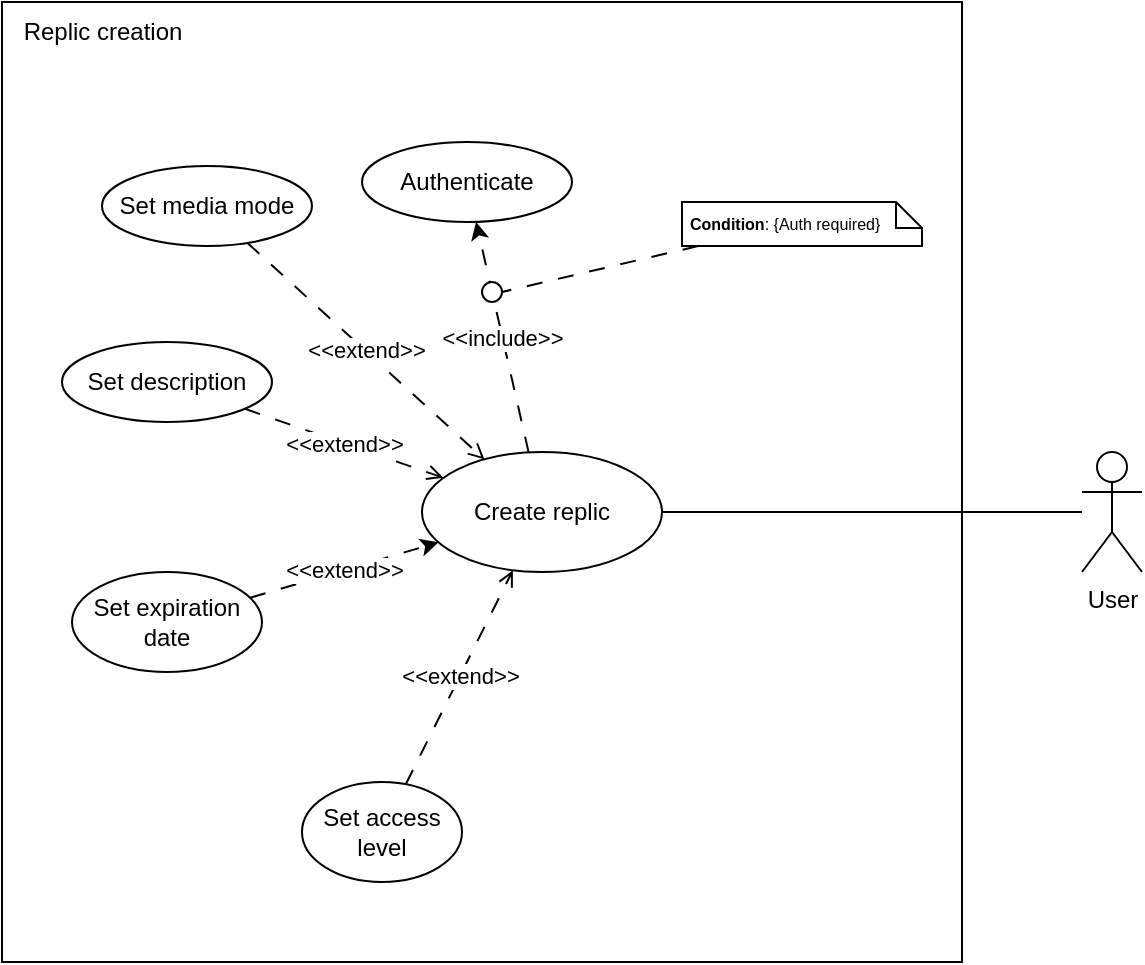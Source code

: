 <mxfile version="28.1.1">
  <diagram name="Seite-1" id="tv3RCUC1lsHie5otSo7a">
    <mxGraphModel dx="1188" dy="732" grid="1" gridSize="10" guides="1" tooltips="1" connect="1" arrows="1" fold="1" page="1" pageScale="1" pageWidth="827" pageHeight="1169" math="0" shadow="0">
      <root>
        <mxCell id="0" />
        <mxCell id="1" parent="0" />
        <mxCell id="WXT9vqB_ZEsR_uL3IX6r-1" value="" style="whiteSpace=wrap;html=1;aspect=fixed;" parent="1" vertex="1">
          <mxGeometry x="60" y="170" width="480" height="480" as="geometry" />
        </mxCell>
        <mxCell id="WXT9vqB_ZEsR_uL3IX6r-2" value="Replic creation" style="text;html=1;align=center;verticalAlign=middle;resizable=0;points=[];autosize=1;strokeColor=none;fillColor=none;" parent="1" vertex="1">
          <mxGeometry x="60" y="170" width="100" height="30" as="geometry" />
        </mxCell>
        <mxCell id="WXT9vqB_ZEsR_uL3IX6r-23" value="&amp;lt;&amp;lt;extend&amp;gt;&amp;gt;" style="rounded=0;orthogonalLoop=1;jettySize=auto;html=1;dashed=1;dashPattern=8 8;endArrow=open;endFill=0;" parent="1" source="WXT9vqB_ZEsR_uL3IX6r-18" target="WXT9vqB_ZEsR_uL3IX6r-3" edge="1">
          <mxGeometry relative="1" as="geometry" />
        </mxCell>
        <mxCell id="WXT9vqB_ZEsR_uL3IX6r-24" value="&amp;lt;&amp;lt;extend&amp;gt;&amp;gt;" style="rounded=0;orthogonalLoop=1;jettySize=auto;html=1;dashed=1;dashPattern=8 8;" parent="1" source="WXT9vqB_ZEsR_uL3IX6r-19" target="WXT9vqB_ZEsR_uL3IX6r-3" edge="1">
          <mxGeometry relative="1" as="geometry" />
        </mxCell>
        <mxCell id="WXT9vqB_ZEsR_uL3IX6r-25" value="&amp;lt;&amp;lt;extend&amp;gt;&amp;gt;" style="rounded=0;orthogonalLoop=1;jettySize=auto;html=1;dashed=1;dashPattern=8 8;endArrow=open;endFill=0;" parent="1" source="WXT9vqB_ZEsR_uL3IX6r-20" target="WXT9vqB_ZEsR_uL3IX6r-3" edge="1">
          <mxGeometry relative="1" as="geometry" />
        </mxCell>
        <mxCell id="WXT9vqB_ZEsR_uL3IX6r-40" value="&amp;lt;&amp;lt;extend&amp;gt;&amp;gt;" style="rounded=0;orthogonalLoop=1;jettySize=auto;html=1;dashed=1;dashPattern=8 8;endArrow=open;endFill=0;" parent="1" source="WXT9vqB_ZEsR_uL3IX6r-39" target="WXT9vqB_ZEsR_uL3IX6r-3" edge="1">
          <mxGeometry relative="1" as="geometry" />
        </mxCell>
        <mxCell id="WXT9vqB_ZEsR_uL3IX6r-3" value="Create replic" style="ellipse;whiteSpace=wrap;html=1;" parent="1" vertex="1">
          <mxGeometry x="270" y="395" width="120" height="60" as="geometry" />
        </mxCell>
        <mxCell id="WXT9vqB_ZEsR_uL3IX6r-9" value="&amp;lt;&amp;lt;include&amp;gt;&amp;gt;" style="rounded=0;orthogonalLoop=1;jettySize=auto;html=1;dashed=1;dashPattern=8 8;strokeColor=default;flowAnimation=0;shadow=0;jumpStyle=none;" parent="1" source="WXT9vqB_ZEsR_uL3IX6r-3" target="WXT9vqB_ZEsR_uL3IX6r-4" edge="1">
          <mxGeometry relative="1" as="geometry" />
        </mxCell>
        <mxCell id="WXT9vqB_ZEsR_uL3IX6r-4" value="Authenticate" style="ellipse;whiteSpace=wrap;html=1;" parent="1" vertex="1">
          <mxGeometry x="240" y="240" width="105" height="40" as="geometry" />
        </mxCell>
        <mxCell id="WXT9vqB_ZEsR_uL3IX6r-10" value="" style="ellipse;whiteSpace=wrap;html=1;aspect=fixed;" parent="1" vertex="1">
          <mxGeometry x="300" y="310" width="10" height="10" as="geometry" />
        </mxCell>
        <mxCell id="WXT9vqB_ZEsR_uL3IX6r-11" value="" style="shape=note2;boundedLbl=1;whiteSpace=wrap;html=1;size=13;verticalAlign=top;align=center;" parent="1" vertex="1">
          <mxGeometry x="400" y="270" width="120" height="22" as="geometry" />
        </mxCell>
        <mxCell id="WXT9vqB_ZEsR_uL3IX6r-28" style="rounded=0;orthogonalLoop=1;jettySize=auto;html=1;entryX=1;entryY=0.5;entryDx=0;entryDy=0;dashed=1;dashPattern=8 8;endArrow=none;endFill=0;" parent="1" source="WXT9vqB_ZEsR_uL3IX6r-14" target="WXT9vqB_ZEsR_uL3IX6r-10" edge="1">
          <mxGeometry relative="1" as="geometry" />
        </mxCell>
        <mxCell id="WXT9vqB_ZEsR_uL3IX6r-14" value="&lt;b&gt;Condition&lt;/b&gt;: {Auth required}" style="text;html=1;align=left;verticalAlign=middle;whiteSpace=wrap;rounded=0;fontSize=8;spacingLeft=4;spacing=0;" parent="1" vertex="1">
          <mxGeometry x="400" y="270" width="110" height="22" as="geometry" />
        </mxCell>
        <mxCell id="WXT9vqB_ZEsR_uL3IX6r-18" value="Set description" style="ellipse;whiteSpace=wrap;html=1;" parent="1" vertex="1">
          <mxGeometry x="90" y="340" width="105" height="40" as="geometry" />
        </mxCell>
        <mxCell id="WXT9vqB_ZEsR_uL3IX6r-19" value="Set expiration date" style="ellipse;whiteSpace=wrap;html=1;" parent="1" vertex="1">
          <mxGeometry x="95" y="455" width="95" height="50" as="geometry" />
        </mxCell>
        <mxCell id="WXT9vqB_ZEsR_uL3IX6r-20" value="Set access level" style="ellipse;whiteSpace=wrap;html=1;" parent="1" vertex="1">
          <mxGeometry x="210" y="560" width="80" height="50" as="geometry" />
        </mxCell>
        <mxCell id="WXT9vqB_ZEsR_uL3IX6r-36" style="rounded=0;orthogonalLoop=1;jettySize=auto;html=1;endArrow=none;endFill=0;" parent="1" source="WXT9vqB_ZEsR_uL3IX6r-35" target="WXT9vqB_ZEsR_uL3IX6r-3" edge="1">
          <mxGeometry relative="1" as="geometry" />
        </mxCell>
        <mxCell id="WXT9vqB_ZEsR_uL3IX6r-35" value="User" style="shape=umlActor;verticalLabelPosition=bottom;verticalAlign=top;html=1;" parent="1" vertex="1">
          <mxGeometry x="600" y="395" width="30" height="60" as="geometry" />
        </mxCell>
        <mxCell id="WXT9vqB_ZEsR_uL3IX6r-39" value="Set media mode" style="ellipse;whiteSpace=wrap;html=1;" parent="1" vertex="1">
          <mxGeometry x="110" y="252" width="105" height="40" as="geometry" />
        </mxCell>
      </root>
    </mxGraphModel>
  </diagram>
</mxfile>
